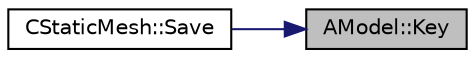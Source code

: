 digraph "AModel::Key"
{
 // LATEX_PDF_SIZE
  edge [fontname="Helvetica",fontsize="10",labelfontname="Helvetica",labelfontsize="10"];
  node [fontname="Helvetica",fontsize="10",shape=record];
  rankdir="RL";
  Node14 [label="AModel::Key",height=0.2,width=0.4,color="black", fillcolor="grey75", style="filled", fontcolor="black",tooltip=" "];
  Node14 -> Node15 [dir="back",color="midnightblue",fontsize="10",style="solid",fontname="Helvetica"];
  Node15 [label="CStaticMesh::Save",height=0.2,width=0.4,color="black", fillcolor="white", style="filled",URL="$class_c_static_mesh.html#a410db97c2c01756b0d478049d44e7033",tooltip="save the component"];
}

